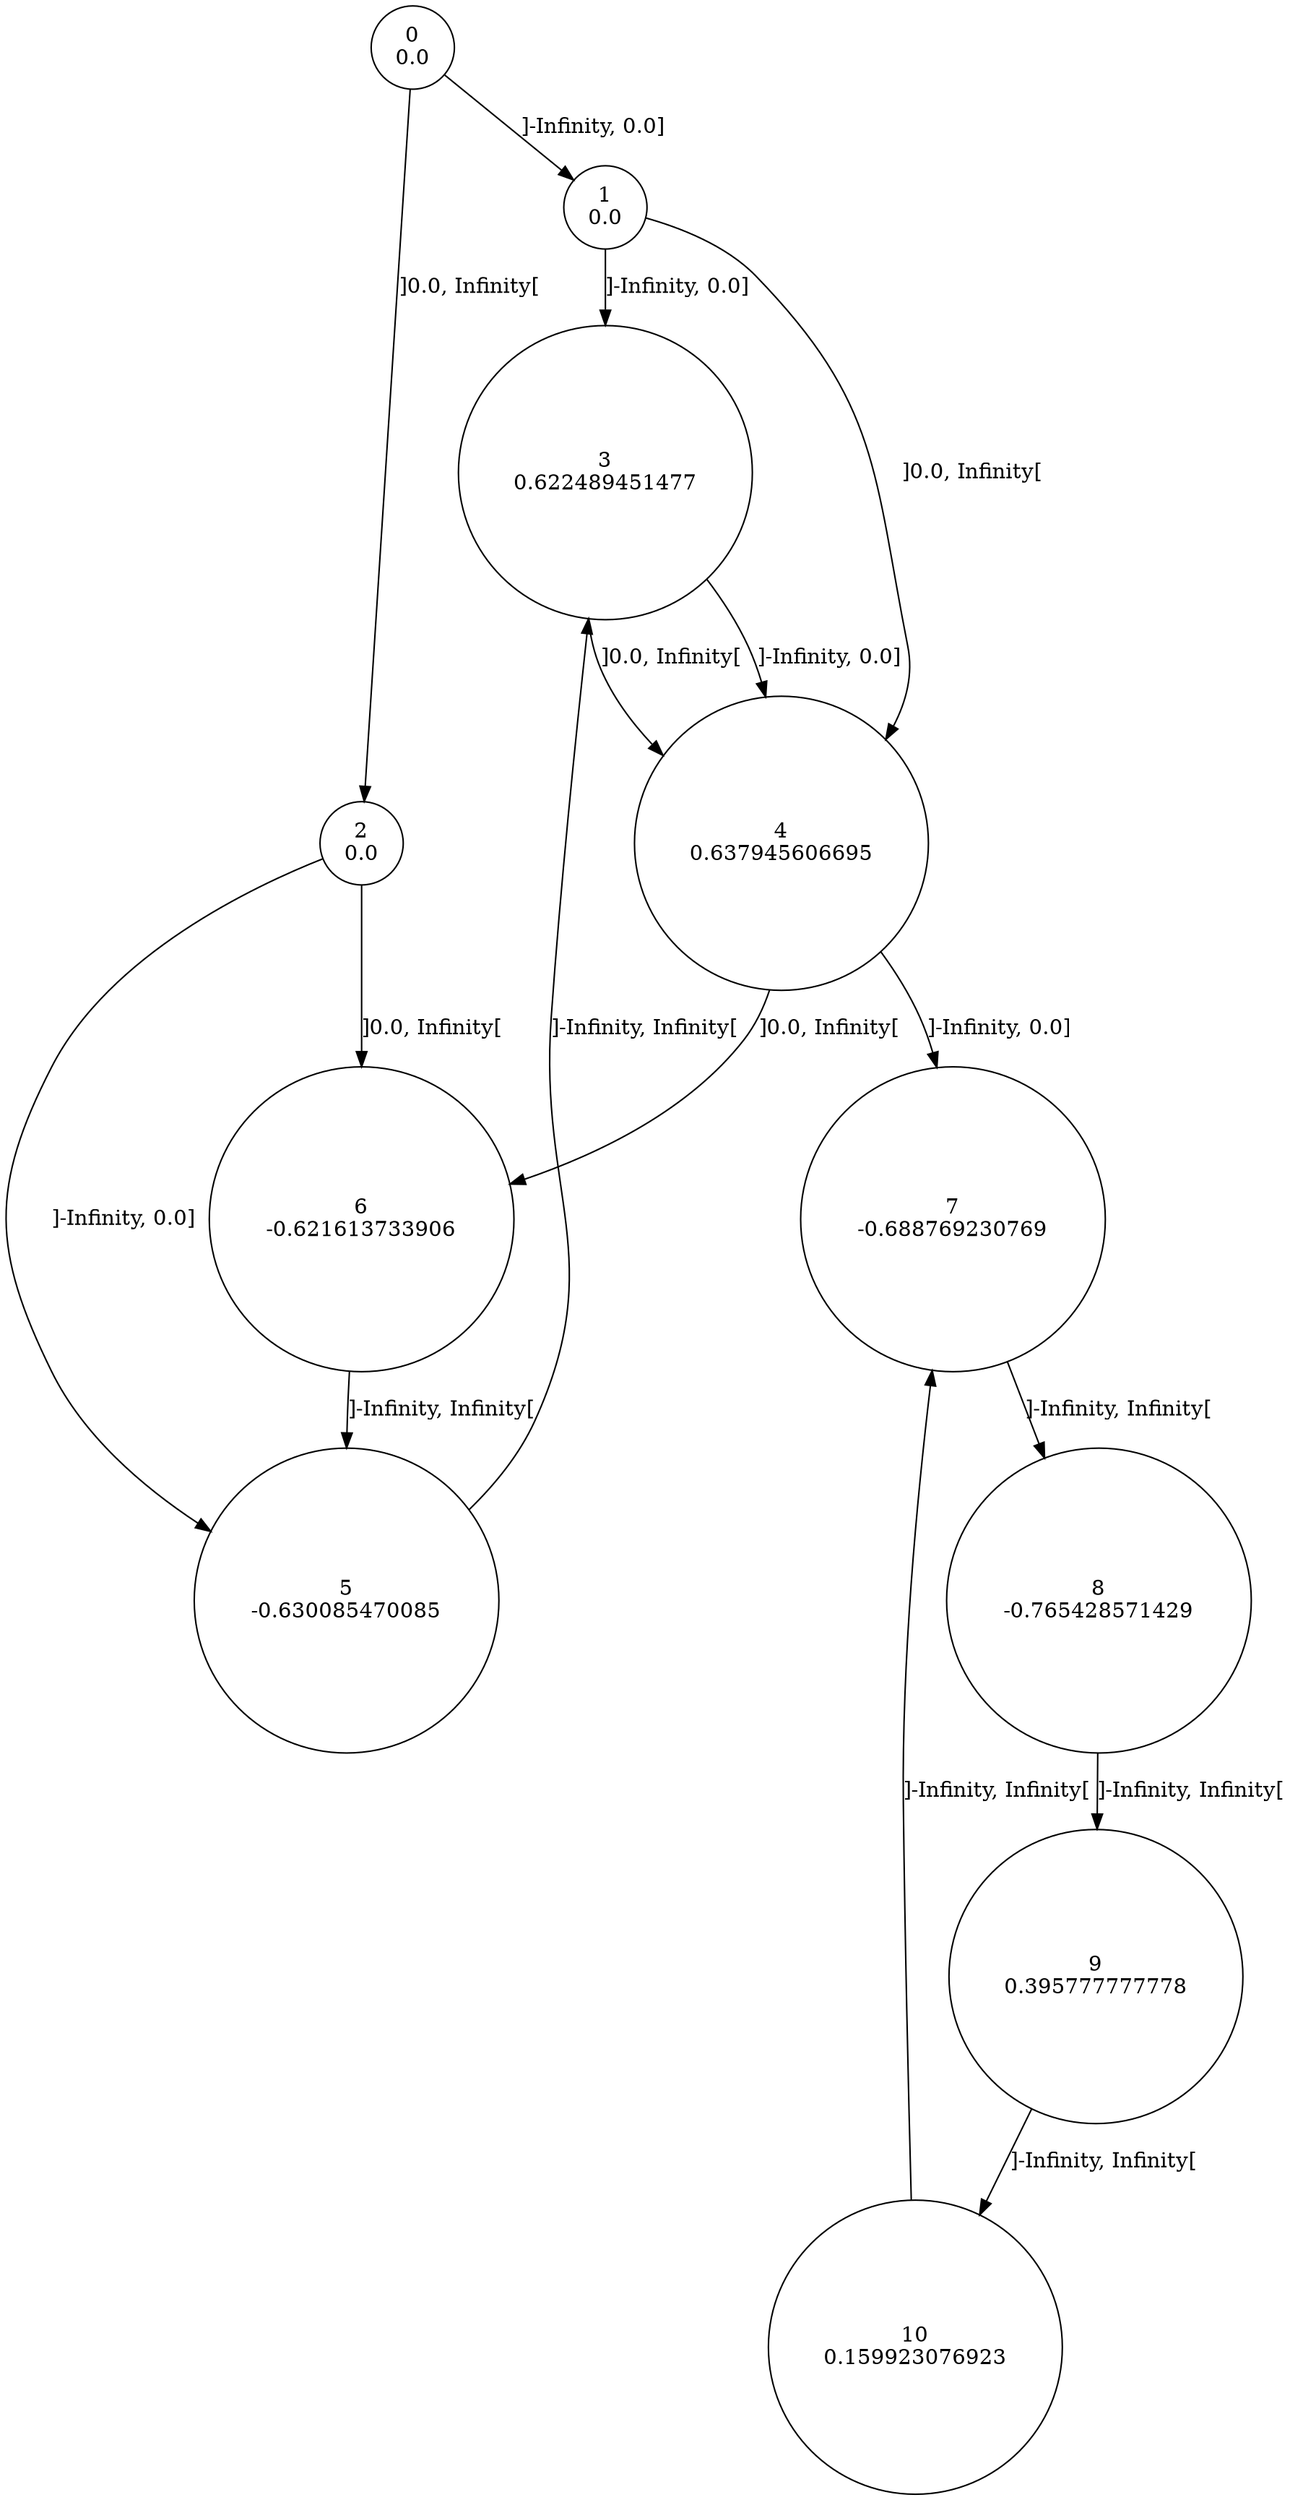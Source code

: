 digraph a {
0 [shape=circle, label="0\n0.0"];
	0 -> 1 [label="]-Infinity, 0.0]"];
	0 -> 2 [label="]0.0, Infinity["];
1 [shape=circle, label="1\n0.0"];
	1 -> 3 [label="]-Infinity, 0.0]"];
	1 -> 4 [label="]0.0, Infinity["];
2 [shape=circle, label="2\n0.0"];
	2 -> 5 [label="]-Infinity, 0.0]"];
	2 -> 6 [label="]0.0, Infinity["];
3 [shape=circle, label="3\n0.622489451477"];
	3 -> 4 [label="]-Infinity, 0.0]"];
	3 -> 4 [label="]0.0, Infinity["];
4 [shape=circle, label="4\n0.637945606695"];
	4 -> 7 [label="]-Infinity, 0.0]"];
	4 -> 6 [label="]0.0, Infinity["];
5 [shape=circle, label="5\n-0.630085470085"];
	5 -> 3 [label="]-Infinity, Infinity["];
6 [shape=circle, label="6\n-0.621613733906"];
	6 -> 5 [label="]-Infinity, Infinity["];
7 [shape=circle, label="7\n-0.688769230769"];
	7 -> 8 [label="]-Infinity, Infinity["];
8 [shape=circle, label="8\n-0.765428571429"];
	8 -> 9 [label="]-Infinity, Infinity["];
9 [shape=circle, label="9\n0.395777777778"];
	9 -> 10 [label="]-Infinity, Infinity["];
10 [shape=circle, label="10\n0.159923076923"];
	10 -> 7 [label="]-Infinity, Infinity["];
}